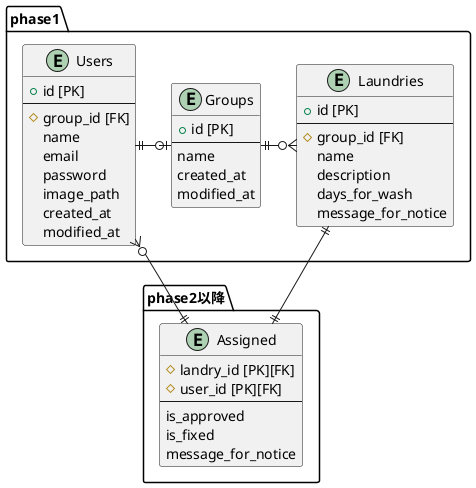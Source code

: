 @startuml

package phase1 as phase1{
    entity Users{
    + id [PK]
    --
    # group_id [FK]
    name
    email
    password
    image_path
    created_at
    modified_at
    }

    entity Groups
    {
    + id [PK]
    --
    name
    created_at
    modified_at
    }

    entity Laundries{
    + id [PK]
    --
    # group_id [FK]
    name
    description
    days_for_wash
    message_for_notice
    }
}

package  phase2以降 as phase2{
    entity Assigned{
    # landry_id [PK][FK]
    # user_id [PK][FK]
    --
    is_approved
    is_fixed
    message_for_notice
    }
}
Users ||-o| Groups
Groups ||-o{ Laundries
Laundries ||-|| Assigned
Users }o--|| Assigned


@enduml
